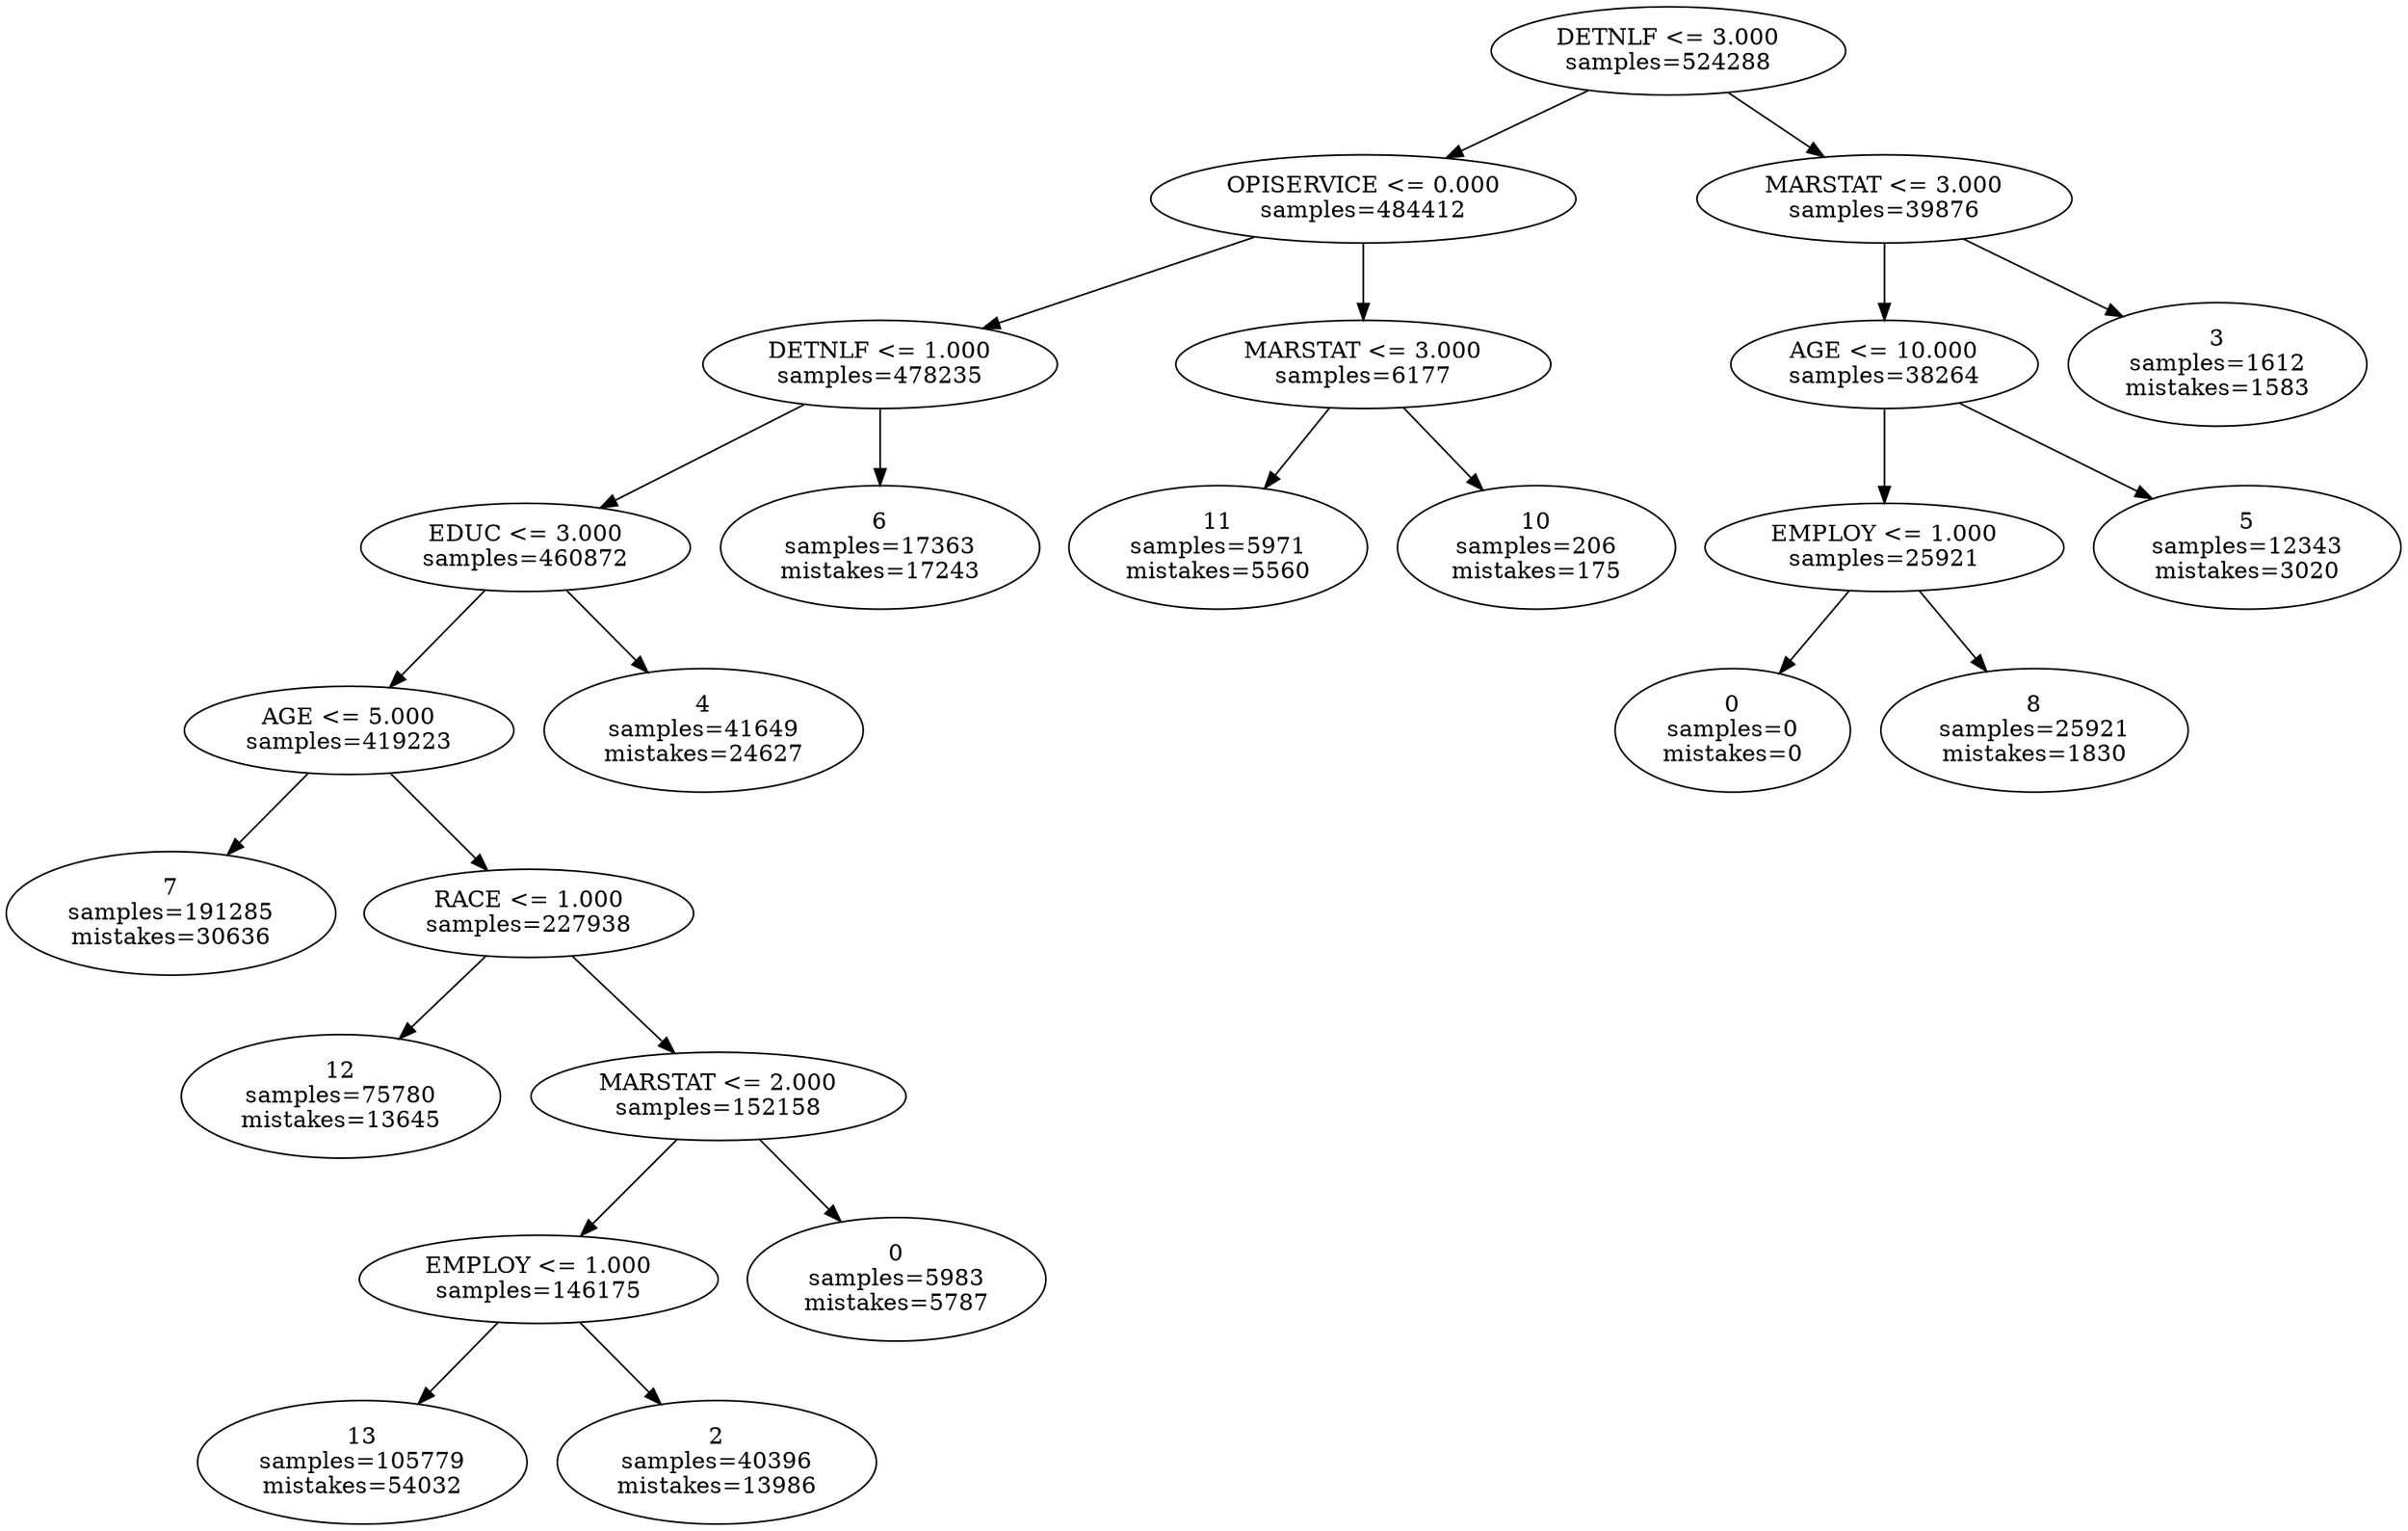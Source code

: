digraph ClusteringTree {
n_0 [label="DETNLF <= 3.000
samples=\524288"];
n_1 [label="OPISERVICE <= 0.000
samples=\484412"];
n_2 [label="MARSTAT <= 3.000
samples=\39876"];
n_3 [label="DETNLF <= 1.000
samples=\478235"];
n_4 [label="MARSTAT <= 3.000
samples=\6177"];
n_5 [label="AGE <= 10.000
samples=\38264"];
n_6 [label="3
samples=\1612
mistakes=\1583"];
n_7 [label="EDUC <= 3.000
samples=\460872"];
n_8 [label="6
samples=\17363
mistakes=\17243"];
n_9 [label="11
samples=\5971
mistakes=\5560"];
n_10 [label="10
samples=\206
mistakes=\175"];
n_11 [label="EMPLOY <= 1.000
samples=\25921"];
n_12 [label="5
samples=\12343
mistakes=\3020"];
n_13 [label="AGE <= 5.000
samples=\419223"];
n_14 [label="4
samples=\41649
mistakes=\24627"];
n_15 [label="0
samples=\0
mistakes=\0"];
n_16 [label="8
samples=\25921
mistakes=\1830"];
n_17 [label="7
samples=\191285
mistakes=\30636"];
n_18 [label="RACE <= 1.000
samples=\227938"];
n_19 [label="12
samples=\75780
mistakes=\13645"];
n_20 [label="MARSTAT <= 2.000
samples=\152158"];
n_21 [label="EMPLOY <= 1.000
samples=\146175"];
n_22 [label="0
samples=\5983
mistakes=\5787"];
n_23 [label="13
samples=\105779
mistakes=\54032"];
n_24 [label="2
samples=\40396
mistakes=\13986"];
n_0 -> n_1;
n_0 -> n_2;
n_1 -> n_3;
n_1 -> n_4;
n_2 -> n_5;
n_2 -> n_6;
n_3 -> n_7;
n_3 -> n_8;
n_4 -> n_9;
n_4 -> n_10;
n_5 -> n_11;
n_5 -> n_12;
n_7 -> n_13;
n_7 -> n_14;
n_11 -> n_15;
n_11 -> n_16;
n_13 -> n_17;
n_13 -> n_18;
n_18 -> n_19;
n_18 -> n_20;
n_20 -> n_21;
n_20 -> n_22;
n_21 -> n_23;
n_21 -> n_24;
}
